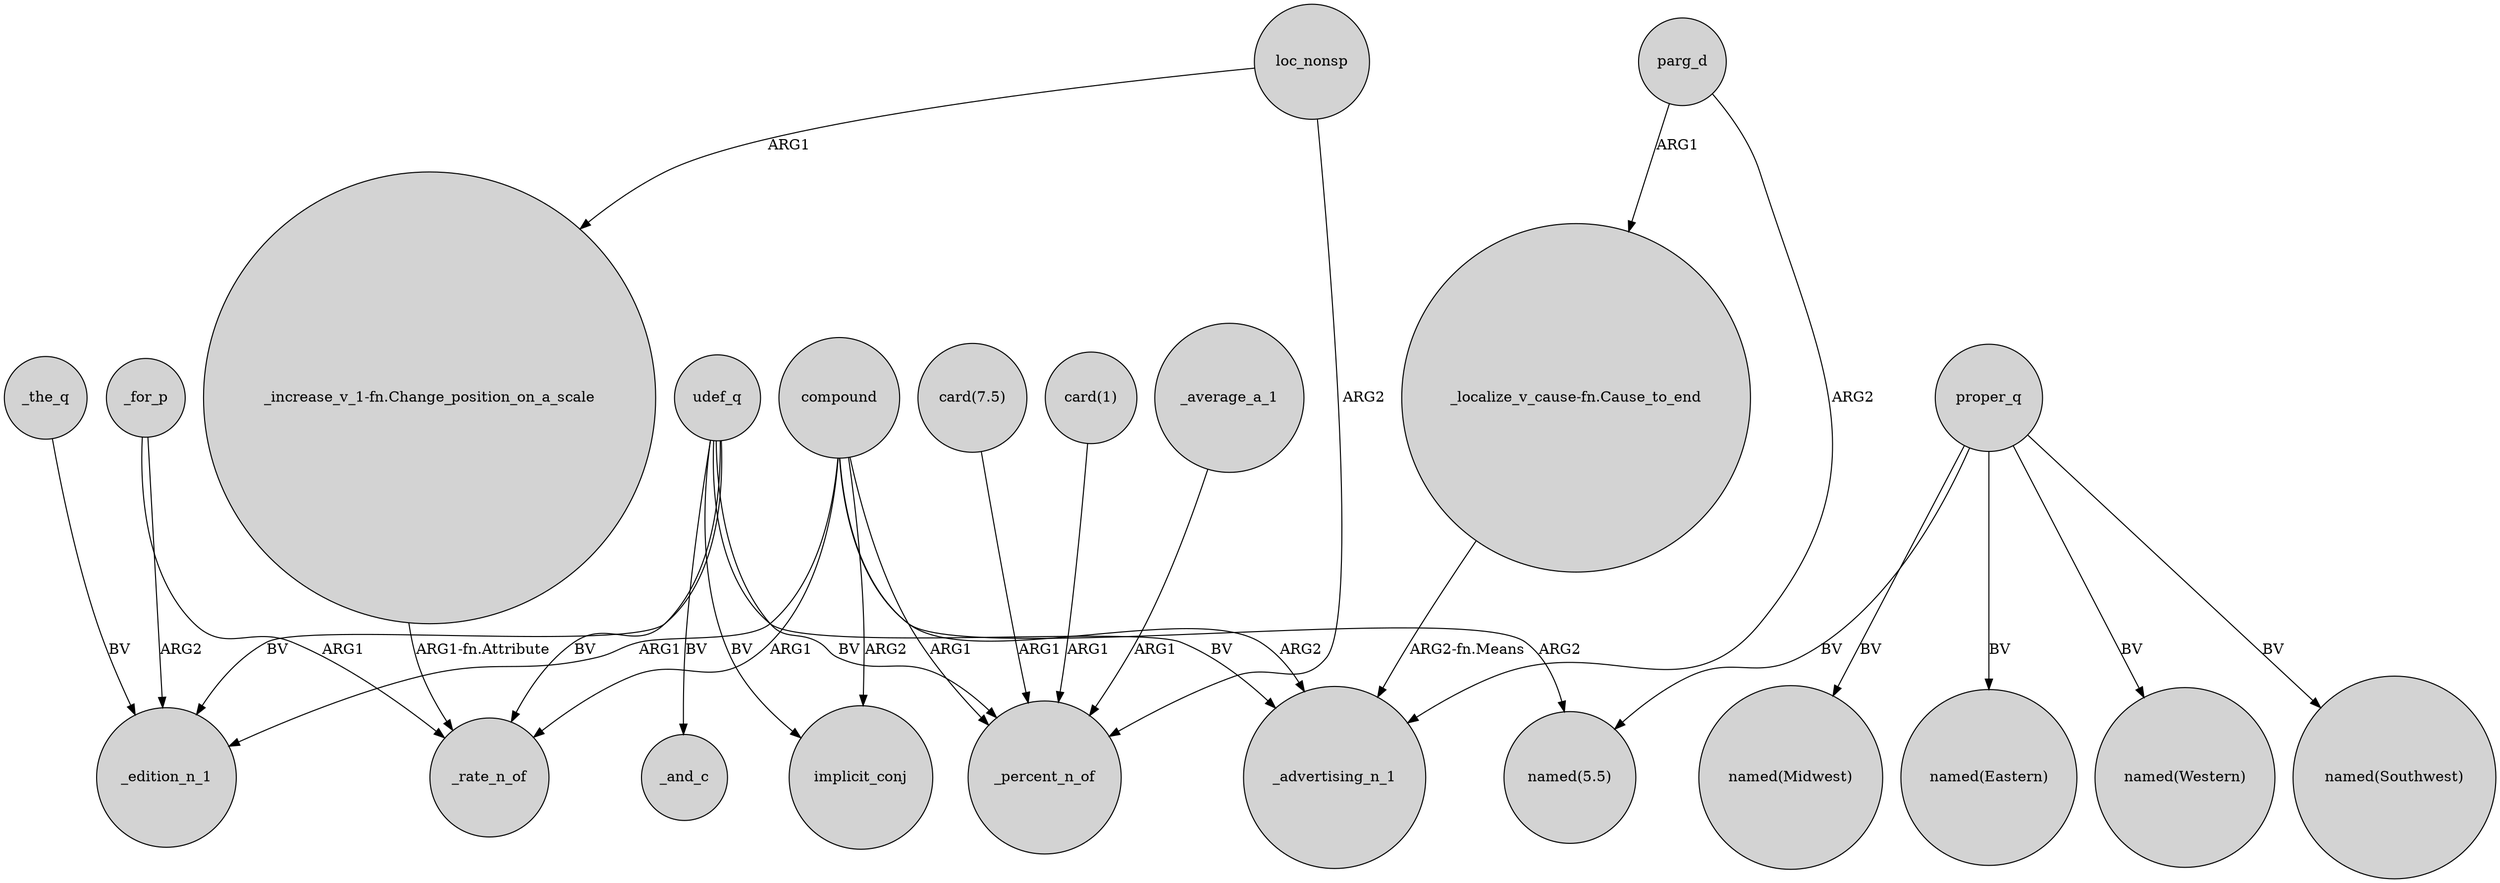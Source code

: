 digraph {
	node [shape=circle style=filled]
	udef_q -> _edition_n_1 [label=BV]
	proper_q -> "named(Eastern)" [label=BV]
	proper_q -> "named(Western)" [label=BV]
	_the_q -> _edition_n_1 [label=BV]
	compound -> _rate_n_of [label=ARG1]
	udef_q -> _rate_n_of [label=BV]
	udef_q -> _and_c [label=BV]
	compound -> implicit_conj [label=ARG2]
	"card(7.5)" -> _percent_n_of [label=ARG1]
	_for_p -> _rate_n_of [label=ARG1]
	udef_q -> _advertising_n_1 [label=BV]
	"_increase_v_1-fn.Change_position_on_a_scale" -> _rate_n_of [label="ARG1-fn.Attribute"]
	udef_q -> _percent_n_of [label=BV]
	"_localize_v_cause-fn.Cause_to_end" -> _advertising_n_1 [label="ARG2-fn.Means"]
	compound -> _edition_n_1 [label=ARG1]
	proper_q -> "named(Southwest)" [label=BV]
	proper_q -> "named(Midwest)" [label=BV]
	parg_d -> "_localize_v_cause-fn.Cause_to_end" [label=ARG1]
	parg_d -> _advertising_n_1 [label=ARG2]
	_for_p -> _edition_n_1 [label=ARG2]
	compound -> "named(5.5)" [label=ARG2]
	"card(1)" -> _percent_n_of [label=ARG1]
	compound -> _advertising_n_1 [label=ARG2]
	proper_q -> "named(5.5)" [label=BV]
	_average_a_1 -> _percent_n_of [label=ARG1]
	loc_nonsp -> "_increase_v_1-fn.Change_position_on_a_scale" [label=ARG1]
	udef_q -> implicit_conj [label=BV]
	compound -> _percent_n_of [label=ARG1]
	loc_nonsp -> _percent_n_of [label=ARG2]
}

